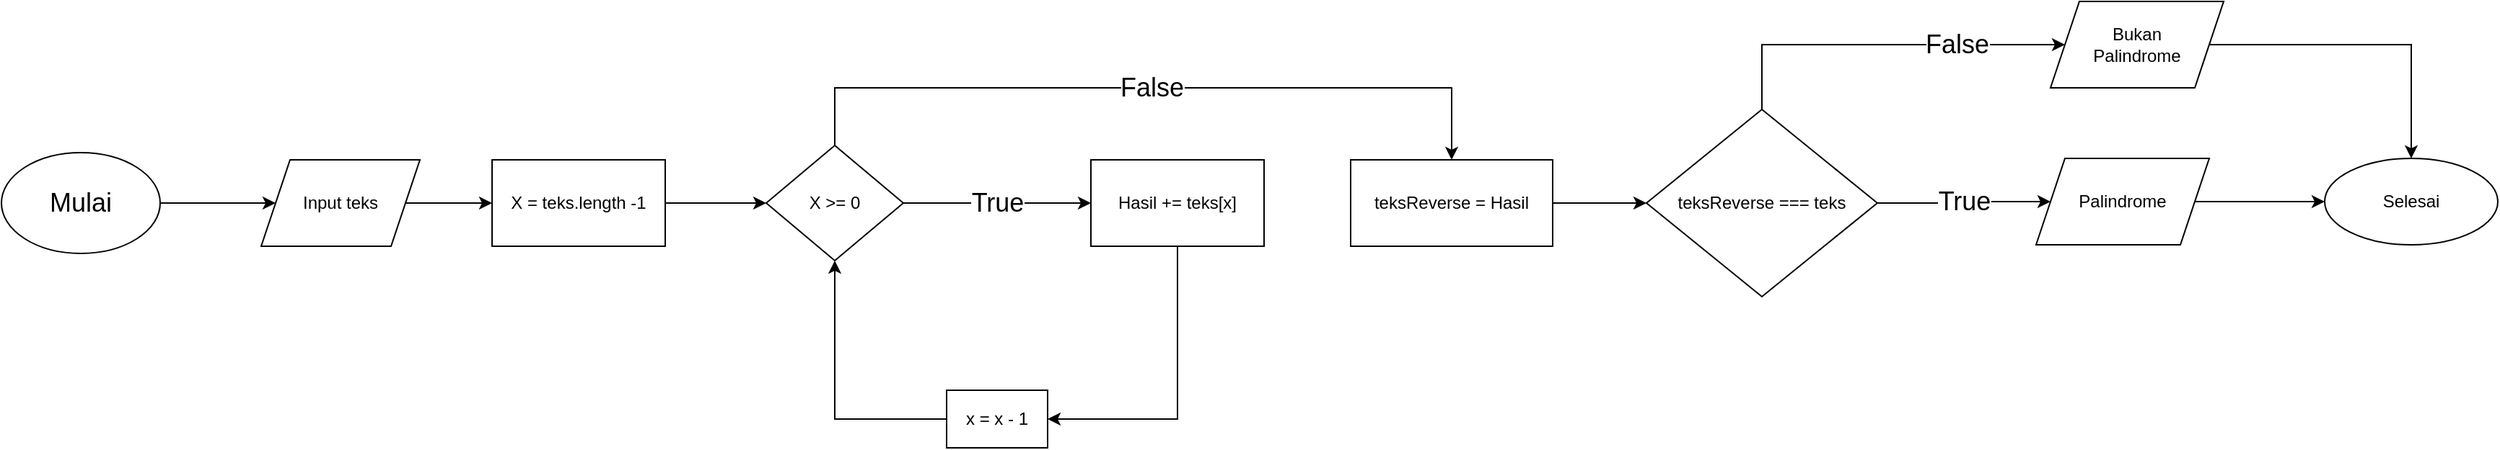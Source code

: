 <mxfile version="20.6.2" type="device"><diagram id="a0mFuvGNle1Ou9lvwIzr" name="Page-1"><mxGraphModel dx="2966" dy="1589" grid="1" gridSize="10" guides="1" tooltips="1" connect="1" arrows="1" fold="1" page="1" pageScale="1" pageWidth="650" pageHeight="500" math="0" shadow="0"><root><mxCell id="0"/><mxCell id="1" parent="0"/><mxCell id="Ou1Owz3obDK5FmvdQlPz-10" value="" style="edgeStyle=orthogonalEdgeStyle;rounded=0;orthogonalLoop=1;jettySize=auto;html=1;" edge="1" parent="1" source="Ou1Owz3obDK5FmvdQlPz-1" target="Ou1Owz3obDK5FmvdQlPz-9"><mxGeometry relative="1" as="geometry"/></mxCell><mxCell id="Ou1Owz3obDK5FmvdQlPz-1" value="Input teks" style="shape=parallelogram;perimeter=parallelogramPerimeter;whiteSpace=wrap;html=1;fixedSize=1;fontSize=12;fontStyle=0" vertex="1" parent="1"><mxGeometry x="250" y="210" width="110" height="60" as="geometry"/></mxCell><mxCell id="Ou1Owz3obDK5FmvdQlPz-17" value="" style="edgeStyle=orthogonalEdgeStyle;rounded=0;orthogonalLoop=1;jettySize=auto;html=1;fontSize=18;" edge="1" parent="1" source="Ou1Owz3obDK5FmvdQlPz-9" target="Ou1Owz3obDK5FmvdQlPz-16"><mxGeometry relative="1" as="geometry"/></mxCell><mxCell id="Ou1Owz3obDK5FmvdQlPz-9" value="X = teks.length -1" style="whiteSpace=wrap;html=1;" vertex="1" parent="1"><mxGeometry x="410" y="210" width="120" height="60" as="geometry"/></mxCell><mxCell id="Ou1Owz3obDK5FmvdQlPz-15" value="" style="edgeStyle=orthogonalEdgeStyle;rounded=0;orthogonalLoop=1;jettySize=auto;html=1;fontSize=18;" edge="1" parent="1" source="Ou1Owz3obDK5FmvdQlPz-14" target="Ou1Owz3obDK5FmvdQlPz-1"><mxGeometry relative="1" as="geometry"/></mxCell><mxCell id="Ou1Owz3obDK5FmvdQlPz-14" value="Mulai" style="ellipse;whiteSpace=wrap;html=1;fontSize=18;" vertex="1" parent="1"><mxGeometry x="70" y="205" width="110" height="70" as="geometry"/></mxCell><mxCell id="Ou1Owz3obDK5FmvdQlPz-19" value="True" style="edgeStyle=orthogonalEdgeStyle;rounded=0;orthogonalLoop=1;jettySize=auto;html=1;fontSize=18;" edge="1" parent="1" source="Ou1Owz3obDK5FmvdQlPz-16" target="Ou1Owz3obDK5FmvdQlPz-18"><mxGeometry relative="1" as="geometry"/></mxCell><mxCell id="Ou1Owz3obDK5FmvdQlPz-26" value="False" style="edgeStyle=orthogonalEdgeStyle;rounded=0;orthogonalLoop=1;jettySize=auto;html=1;exitX=0.5;exitY=0;exitDx=0;exitDy=0;entryX=0.5;entryY=0;entryDx=0;entryDy=0;fontSize=18;" edge="1" parent="1" source="Ou1Owz3obDK5FmvdQlPz-16" target="Ou1Owz3obDK5FmvdQlPz-23"><mxGeometry relative="1" as="geometry"><Array as="points"><mxPoint x="648" y="160"/><mxPoint x="1075" y="160"/></Array></mxGeometry></mxCell><mxCell id="Ou1Owz3obDK5FmvdQlPz-16" value="X &amp;gt;= 0" style="rhombus;whiteSpace=wrap;html=1;" vertex="1" parent="1"><mxGeometry x="600" y="200" width="95" height="80" as="geometry"/></mxCell><mxCell id="Ou1Owz3obDK5FmvdQlPz-21" style="edgeStyle=orthogonalEdgeStyle;rounded=0;orthogonalLoop=1;jettySize=auto;html=1;exitX=0.5;exitY=1;exitDx=0;exitDy=0;entryX=1;entryY=0.5;entryDx=0;entryDy=0;fontSize=18;" edge="1" parent="1" source="Ou1Owz3obDK5FmvdQlPz-18" target="Ou1Owz3obDK5FmvdQlPz-20"><mxGeometry relative="1" as="geometry"/></mxCell><mxCell id="Ou1Owz3obDK5FmvdQlPz-18" value="Hasil += teks[x]" style="whiteSpace=wrap;html=1;" vertex="1" parent="1"><mxGeometry x="825" y="210" width="120" height="60" as="geometry"/></mxCell><mxCell id="Ou1Owz3obDK5FmvdQlPz-22" style="edgeStyle=orthogonalEdgeStyle;rounded=0;orthogonalLoop=1;jettySize=auto;html=1;exitX=0;exitY=0.5;exitDx=0;exitDy=0;entryX=0.5;entryY=1;entryDx=0;entryDy=0;fontSize=18;" edge="1" parent="1" source="Ou1Owz3obDK5FmvdQlPz-20" target="Ou1Owz3obDK5FmvdQlPz-16"><mxGeometry relative="1" as="geometry"/></mxCell><mxCell id="Ou1Owz3obDK5FmvdQlPz-20" value="x = x - 1" style="rounded=0;whiteSpace=wrap;html=1;fontSize=12;" vertex="1" parent="1"><mxGeometry x="725" y="370" width="70" height="40" as="geometry"/></mxCell><mxCell id="Ou1Owz3obDK5FmvdQlPz-28" value="" style="edgeStyle=orthogonalEdgeStyle;rounded=0;orthogonalLoop=1;jettySize=auto;html=1;fontSize=12;" edge="1" parent="1" source="Ou1Owz3obDK5FmvdQlPz-23" target="Ou1Owz3obDK5FmvdQlPz-27"><mxGeometry relative="1" as="geometry"/></mxCell><mxCell id="Ou1Owz3obDK5FmvdQlPz-23" value="teksReverse = Hasil" style="rounded=0;whiteSpace=wrap;html=1;fontSize=12;" vertex="1" parent="1"><mxGeometry x="1005" y="210" width="140" height="60" as="geometry"/></mxCell><mxCell id="Ou1Owz3obDK5FmvdQlPz-32" value="True" style="edgeStyle=orthogonalEdgeStyle;rounded=0;orthogonalLoop=1;jettySize=auto;html=1;fontSize=18;entryX=0;entryY=0.5;entryDx=0;entryDy=0;" edge="1" parent="1" source="Ou1Owz3obDK5FmvdQlPz-27" target="Ou1Owz3obDK5FmvdQlPz-36"><mxGeometry relative="1" as="geometry"><mxPoint x="1470" y="240" as="targetPoint"/></mxGeometry></mxCell><mxCell id="Ou1Owz3obDK5FmvdQlPz-41" style="edgeStyle=orthogonalEdgeStyle;rounded=0;orthogonalLoop=1;jettySize=auto;html=1;exitX=0.5;exitY=0;exitDx=0;exitDy=0;entryX=0;entryY=0.5;entryDx=0;entryDy=0;fontSize=12;" edge="1" parent="1" source="Ou1Owz3obDK5FmvdQlPz-27" target="Ou1Owz3obDK5FmvdQlPz-40"><mxGeometry relative="1" as="geometry"><Array as="points"><mxPoint x="1290" y="130"/></Array></mxGeometry></mxCell><mxCell id="Ou1Owz3obDK5FmvdQlPz-42" value="False" style="edgeLabel;html=1;align=center;verticalAlign=middle;resizable=0;points=[];fontSize=18;" vertex="1" connectable="0" parent="Ou1Owz3obDK5FmvdQlPz-41"><mxGeometry x="0.029" relative="1" as="geometry"><mxPoint x="49" as="offset"/></mxGeometry></mxCell><mxCell id="Ou1Owz3obDK5FmvdQlPz-27" value="teksReverse === teks" style="rhombus;whiteSpace=wrap;html=1;rounded=0;" vertex="1" parent="1"><mxGeometry x="1210" y="175" width="160" height="130" as="geometry"/></mxCell><mxCell id="Ou1Owz3obDK5FmvdQlPz-39" value="" style="edgeStyle=orthogonalEdgeStyle;rounded=0;orthogonalLoop=1;jettySize=auto;html=1;fontSize=12;" edge="1" parent="1" source="Ou1Owz3obDK5FmvdQlPz-36" target="Ou1Owz3obDK5FmvdQlPz-38"><mxGeometry relative="1" as="geometry"/></mxCell><mxCell id="Ou1Owz3obDK5FmvdQlPz-36" value="Palindrome" style="shape=parallelogram;perimeter=parallelogramPerimeter;whiteSpace=wrap;html=1;fixedSize=1;fontSize=12;" vertex="1" parent="1"><mxGeometry x="1480" y="209" width="120" height="60" as="geometry"/></mxCell><mxCell id="Ou1Owz3obDK5FmvdQlPz-37" style="edgeStyle=orthogonalEdgeStyle;rounded=0;orthogonalLoop=1;jettySize=auto;html=1;exitX=0.5;exitY=1;exitDx=0;exitDy=0;fontSize=12;" edge="1" parent="1"><mxGeometry relative="1" as="geometry"><mxPoint x="1540" y="273" as="sourcePoint"/><mxPoint x="1540" y="273" as="targetPoint"/></mxGeometry></mxCell><mxCell id="Ou1Owz3obDK5FmvdQlPz-38" value="Selesai" style="ellipse;whiteSpace=wrap;html=1;" vertex="1" parent="1"><mxGeometry x="1680" y="209" width="120" height="60" as="geometry"/></mxCell><mxCell id="Ou1Owz3obDK5FmvdQlPz-43" style="edgeStyle=orthogonalEdgeStyle;rounded=0;orthogonalLoop=1;jettySize=auto;html=1;exitX=1;exitY=0.5;exitDx=0;exitDy=0;entryX=0.5;entryY=0;entryDx=0;entryDy=0;fontSize=18;" edge="1" parent="1" source="Ou1Owz3obDK5FmvdQlPz-40" target="Ou1Owz3obDK5FmvdQlPz-38"><mxGeometry relative="1" as="geometry"/></mxCell><mxCell id="Ou1Owz3obDK5FmvdQlPz-40" value="&lt;div&gt;Bukan &lt;br&gt;&lt;/div&gt;&lt;div&gt;Palindrome&lt;/div&gt;" style="shape=parallelogram;perimeter=parallelogramPerimeter;whiteSpace=wrap;html=1;fixedSize=1;fontSize=12;" vertex="1" parent="1"><mxGeometry x="1490" y="100" width="120" height="60" as="geometry"/></mxCell></root></mxGraphModel></diagram></mxfile>